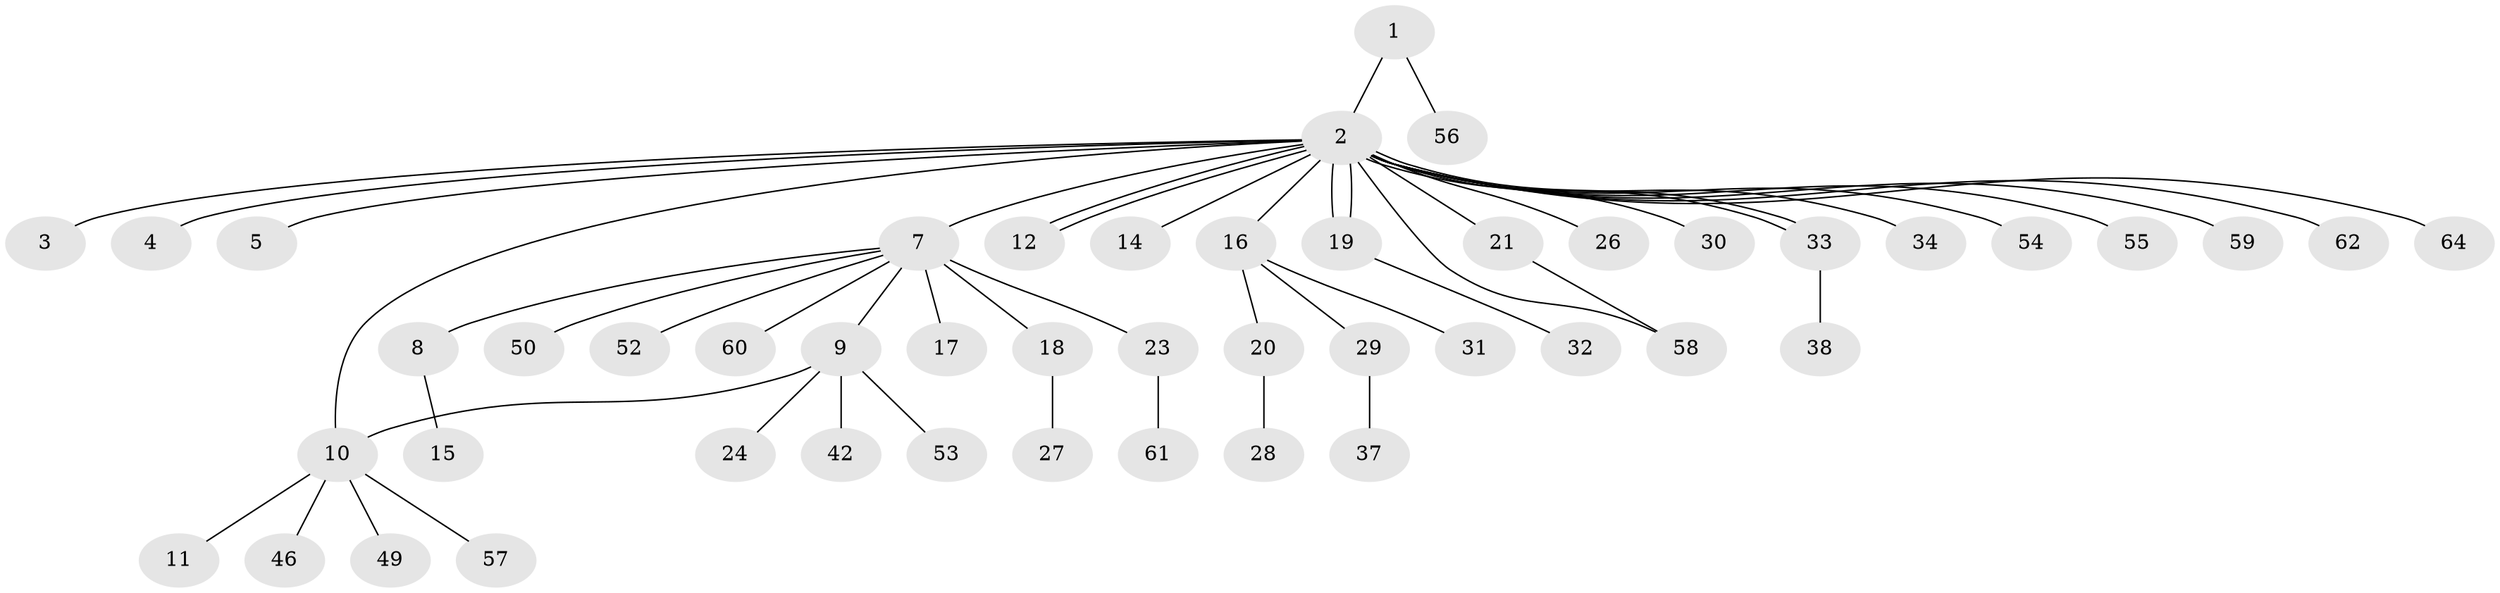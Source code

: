 // original degree distribution, {3: 0.13846153846153847, 28: 0.015384615384615385, 1: 0.6153846153846154, 2: 0.15384615384615385, 11: 0.015384615384615385, 6: 0.03076923076923077, 4: 0.03076923076923077}
// Generated by graph-tools (version 1.1) at 2025/41/03/06/25 10:41:47]
// undirected, 48 vertices, 52 edges
graph export_dot {
graph [start="1"]
  node [color=gray90,style=filled];
  1 [super="+6"];
  2 [super="+13"];
  3;
  4;
  5 [super="+35"];
  7 [super="+25"];
  8 [super="+22"];
  9 [super="+51"];
  10 [super="+43"];
  11;
  12 [super="+44"];
  14;
  15;
  16;
  17;
  18;
  19;
  20 [super="+40"];
  21 [super="+47"];
  23 [super="+45"];
  24;
  26;
  27 [super="+39"];
  28;
  29 [super="+48"];
  30;
  31 [super="+41"];
  32;
  33 [super="+36"];
  34;
  37;
  38;
  42;
  46;
  49;
  50 [super="+63"];
  52;
  53;
  54;
  55;
  56;
  57;
  58;
  59;
  60;
  61 [super="+65"];
  62;
  64;
  1 -- 2;
  1 -- 56;
  2 -- 3;
  2 -- 4;
  2 -- 5;
  2 -- 7 [weight=2];
  2 -- 10 [weight=2];
  2 -- 12 [weight=2];
  2 -- 12;
  2 -- 14;
  2 -- 16;
  2 -- 19;
  2 -- 19;
  2 -- 21;
  2 -- 26;
  2 -- 30;
  2 -- 33;
  2 -- 33;
  2 -- 34;
  2 -- 54;
  2 -- 55;
  2 -- 58;
  2 -- 59;
  2 -- 62;
  2 -- 64;
  7 -- 8;
  7 -- 9;
  7 -- 17;
  7 -- 18;
  7 -- 23 [weight=2];
  7 -- 50;
  7 -- 52;
  7 -- 60;
  8 -- 15;
  9 -- 10;
  9 -- 24;
  9 -- 42;
  9 -- 53;
  10 -- 11;
  10 -- 46;
  10 -- 49;
  10 -- 57;
  16 -- 20;
  16 -- 29;
  16 -- 31;
  18 -- 27;
  19 -- 32;
  20 -- 28;
  21 -- 58;
  23 -- 61;
  29 -- 37;
  33 -- 38;
}
